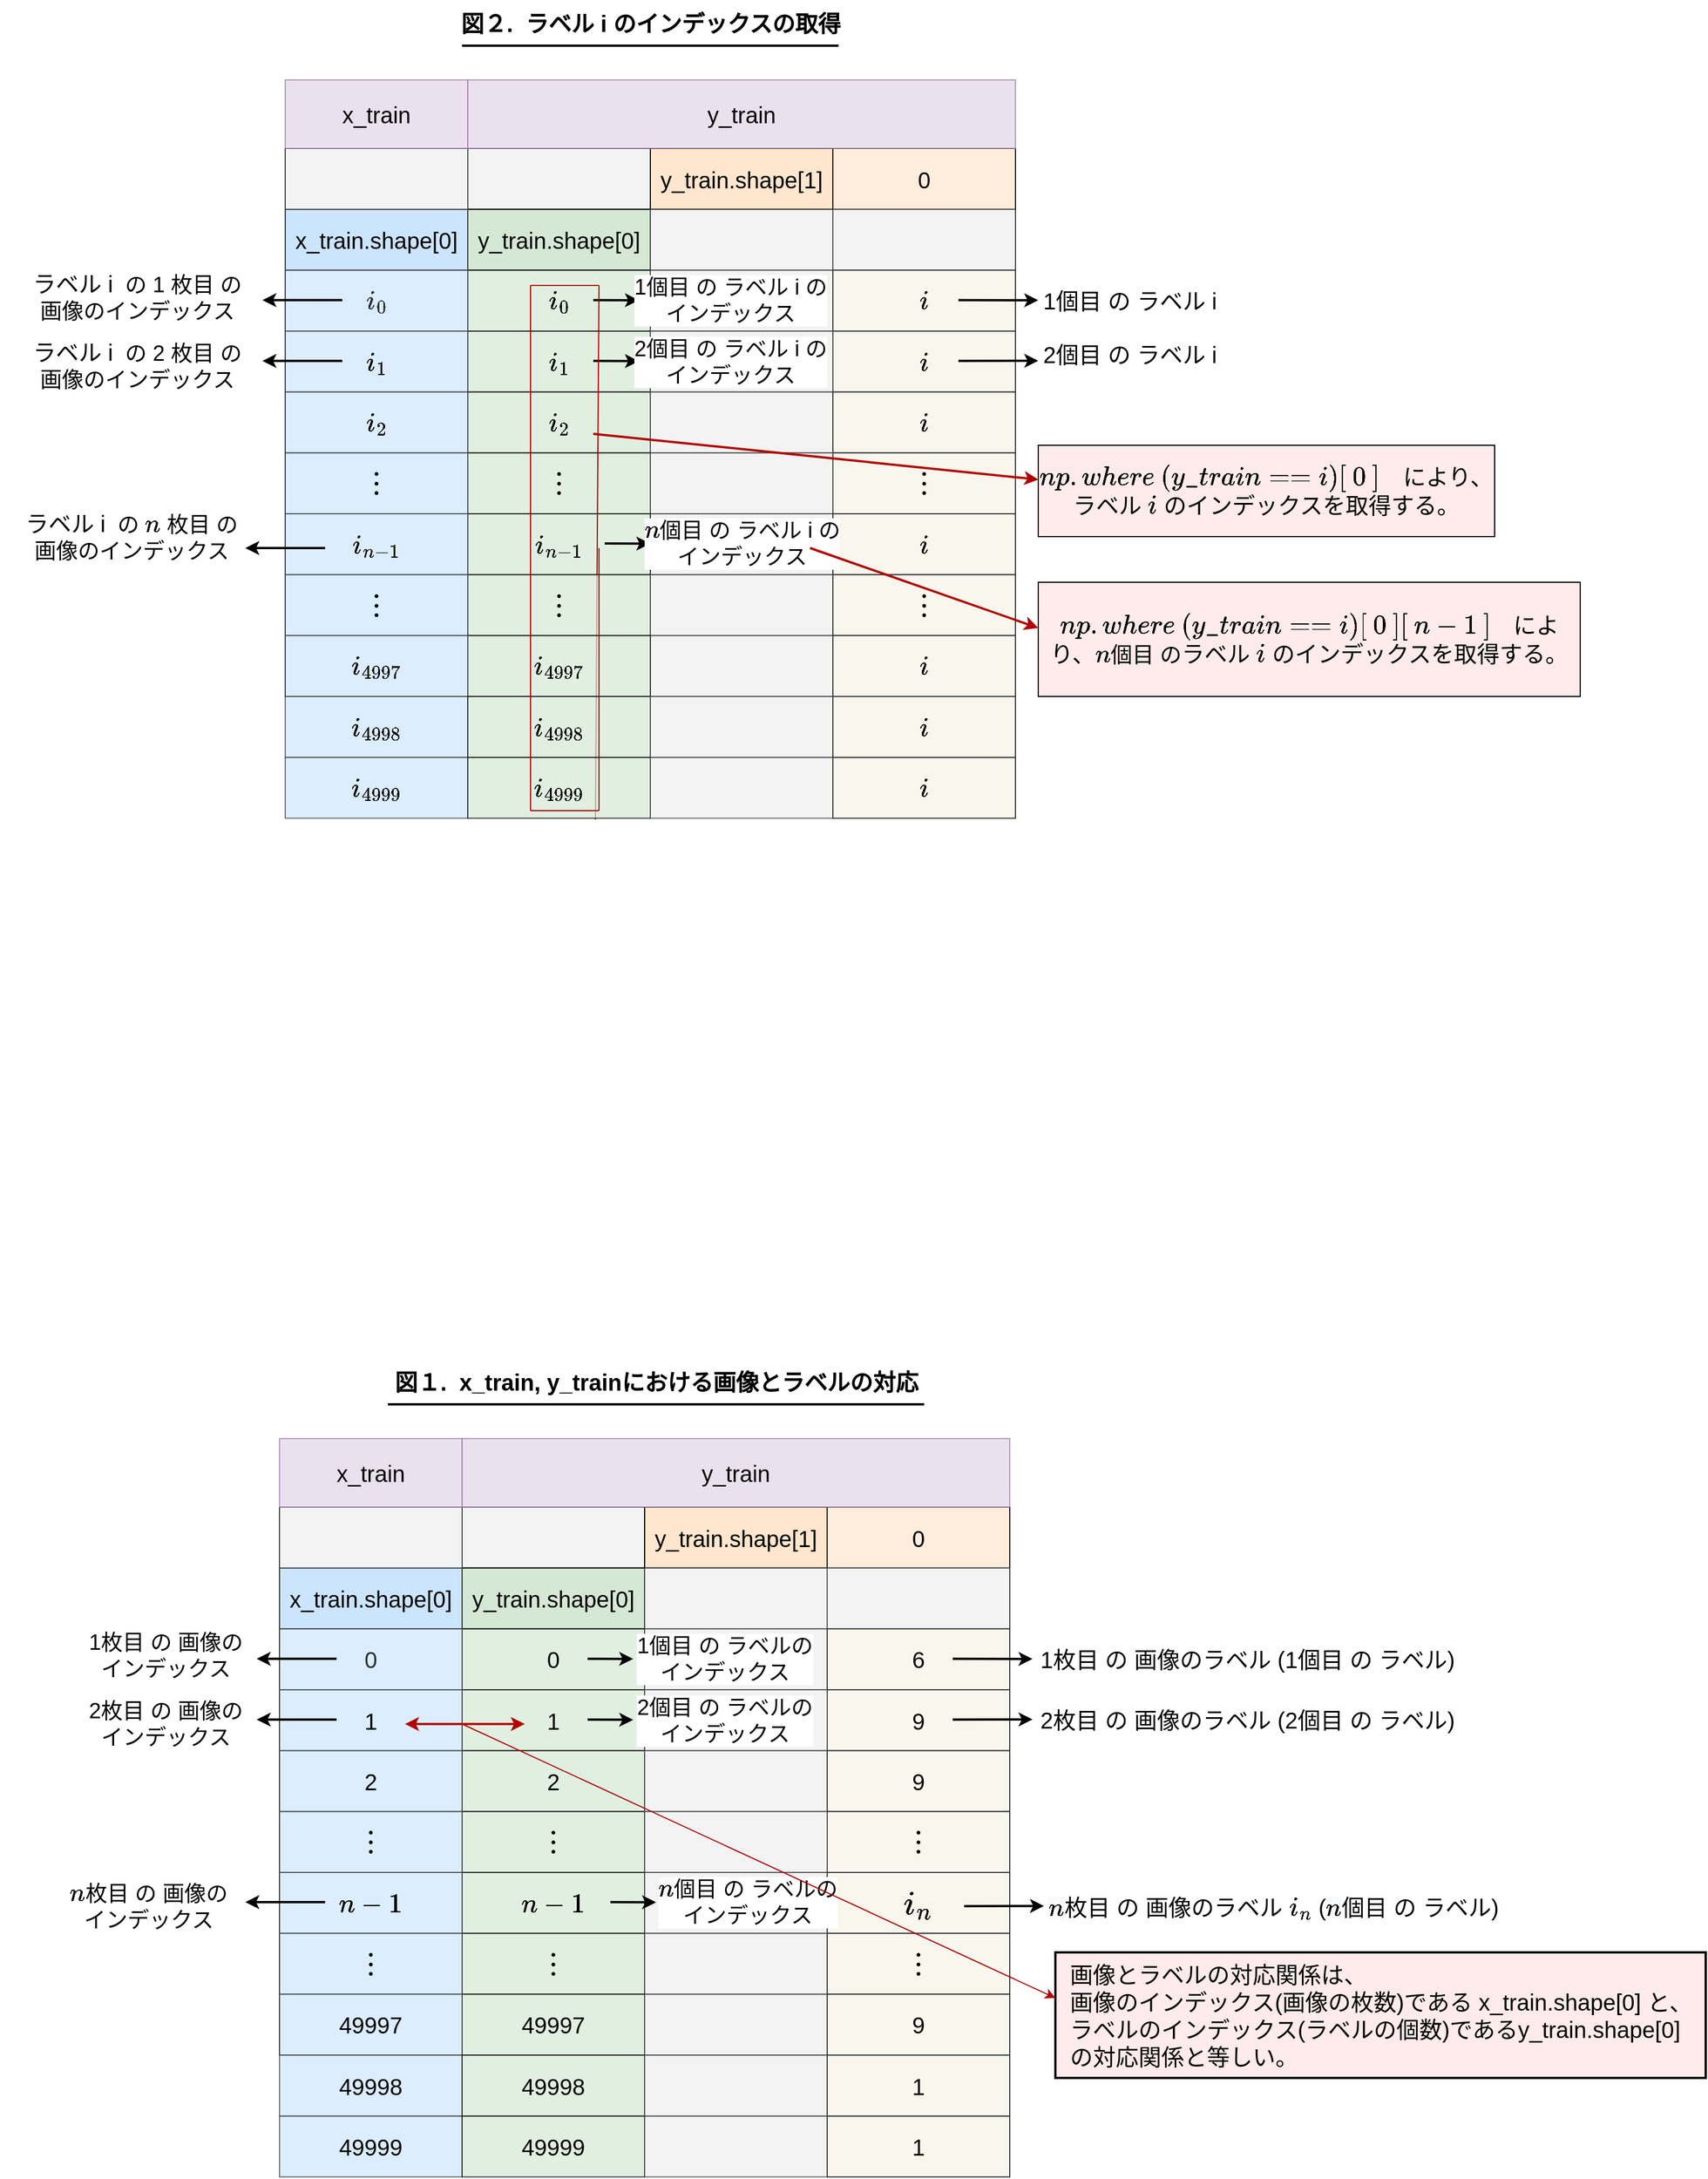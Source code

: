 <mxfile version="20.0.3" type="github"><diagram name="Page-1" id="bd83a815-5ea8-2e97-e5ec-87c9f400f2fa"><mxGraphModel dx="1542" dy="2333" grid="1" gridSize="10" guides="1" tooltips="1" connect="1" arrows="1" fold="1" page="1" pageScale="1.5" pageWidth="1169" pageHeight="826" background="none" math="1" shadow="0"><root><mxCell id="0" style=";html=1;"/><mxCell id="1" style=";html=1;" parent="0"/><mxCell id="XYoNjX9OEOWnyoXx2pJF-75" value="" style="group;labelBackgroundColor=none;labelBorderColor=none;strokeColor=#000000;" parent="1" connectable="0" vertex="1"><mxGeometry x="360" y="210" width="640.0" height="480.02" as="geometry"/></mxCell><mxCell id="XYoNjX9OEOWnyoXx2pJF-54" value="" style="group;opacity=70;labelBackgroundColor=none;labelBorderColor=default;" parent="XYoNjX9OEOWnyoXx2pJF-75" connectable="0" vertex="1"><mxGeometry x="160" width="480.0" height="480.02" as="geometry"/></mxCell><mxCell id="XYoNjX9OEOWnyoXx2pJF-47" value="" style="group;fontSize=20;" parent="XYoNjX9OEOWnyoXx2pJF-54" connectable="0" vertex="1"><mxGeometry width="480.0" height="373.35" as="geometry"/></mxCell><mxCell id="XYoNjX9OEOWnyoXx2pJF-35" value="" style="group;fontSize=20;" parent="XYoNjX9OEOWnyoXx2pJF-47" connectable="0" vertex="1"><mxGeometry width="480" height="213.337" as="geometry"/></mxCell><mxCell id="XYoNjX9OEOWnyoXx2pJF-12" value="1" style="rounded=0;whiteSpace=wrap;html=1;fillColor=#d5e8d4;fontSize=20;strokeColor=#000000;opacity=70;" parent="XYoNjX9OEOWnyoXx2pJF-35" vertex="1"><mxGeometry y="160.003" width="160.0" height="53.334" as="geometry"/></mxCell><mxCell id="XYoNjX9OEOWnyoXx2pJF-14" value="9" style="rounded=0;whiteSpace=wrap;html=1;fontSize=20;fillColor=#f9f7ed;strokeColor=#36393d;" parent="XYoNjX9OEOWnyoXx2pJF-35" vertex="1"><mxGeometry x="320.0" y="160.003" width="160.0" height="53.334" as="geometry"/></mxCell><mxCell id="XYoNjX9OEOWnyoXx2pJF-25" value="" style="rounded=0;whiteSpace=wrap;html=1;fillColor=#eeeeee;fontSize=20;strokeColor=#000000;opacity=70;" parent="XYoNjX9OEOWnyoXx2pJF-35" vertex="1"><mxGeometry width="160.0" height="53.334" as="geometry"/></mxCell><mxCell id="XYoNjX9OEOWnyoXx2pJF-26" value="y_train.shape[1]" style="rounded=0;whiteSpace=wrap;html=1;fillColor=#ffe6cc;fontSize=20;strokeColor=#000000;" parent="XYoNjX9OEOWnyoXx2pJF-35" vertex="1"><mxGeometry x="160.0" width="160.0" height="53.334" as="geometry"/></mxCell><mxCell id="XYoNjX9OEOWnyoXx2pJF-27" value="0" style="rounded=0;whiteSpace=wrap;html=1;fillColor=#ffe6cc;fontSize=20;strokeColor=#000000;opacity=70;" parent="XYoNjX9OEOWnyoXx2pJF-35" vertex="1"><mxGeometry x="320.0" width="160.0" height="53.334" as="geometry"/></mxCell><mxCell id="XYoNjX9OEOWnyoXx2pJF-28" value="y_train.shape[0]" style="rounded=0;whiteSpace=wrap;html=1;fillColor=#d5e8d4;fontSize=20;strokeColor=#000000;" parent="XYoNjX9OEOWnyoXx2pJF-35" vertex="1"><mxGeometry y="53.334" width="160.0" height="53.334" as="geometry"/></mxCell><mxCell id="XYoNjX9OEOWnyoXx2pJF-29" value="" style="rounded=0;whiteSpace=wrap;html=1;fillColor=#eeeeee;fontSize=20;strokeColor=#36393d;opacity=70;" parent="XYoNjX9OEOWnyoXx2pJF-35" vertex="1"><mxGeometry x="160.0" y="53.334" width="160.0" height="53.334" as="geometry"/></mxCell><mxCell id="XYoNjX9OEOWnyoXx2pJF-30" value="" style="rounded=0;whiteSpace=wrap;html=1;fillColor=#eeeeee;fontSize=20;strokeColor=#36393d;opacity=70;" parent="XYoNjX9OEOWnyoXx2pJF-35" vertex="1"><mxGeometry x="320.0" y="53.334" width="160.0" height="53.334" as="geometry"/></mxCell><mxCell id="XYoNjX9OEOWnyoXx2pJF-31" value="0" style="rounded=0;whiteSpace=wrap;html=1;fillColor=#d5e8d4;fontSize=20;strokeColor=#000000;opacity=70;" parent="XYoNjX9OEOWnyoXx2pJF-35" vertex="1"><mxGeometry y="106.668" width="160.0" height="53.334" as="geometry"/></mxCell><mxCell id="XYoNjX9OEOWnyoXx2pJF-32" value="" style="rounded=0;whiteSpace=wrap;html=1;fillColor=#eeeeee;fontSize=20;strokeColor=#36393d;opacity=70;" parent="XYoNjX9OEOWnyoXx2pJF-35" vertex="1"><mxGeometry x="160.0" y="106.668" width="160.0" height="53.334" as="geometry"/></mxCell><mxCell id="XYoNjX9OEOWnyoXx2pJF-33" value="6" style="rounded=0;whiteSpace=wrap;html=1;fontSize=20;fillColor=#f9f7ed;strokeColor=#36393d;" parent="XYoNjX9OEOWnyoXx2pJF-35" vertex="1"><mxGeometry x="320.0" y="106.668" width="160.0" height="53.334" as="geometry"/></mxCell><mxCell id="XYoNjX9OEOWnyoXx2pJF-34" value="" style="rounded=0;whiteSpace=wrap;html=1;fillColor=#eeeeee;fontSize=20;strokeColor=#36393d;opacity=70;" parent="XYoNjX9OEOWnyoXx2pJF-35" vertex="1"><mxGeometry x="160.0" y="160.003" width="160.0" height="53.334" as="geometry"/></mxCell><mxCell id="XYoNjX9OEOWnyoXx2pJF-79" value="" style="endArrow=classic;html=1;rounded=0;fontSize=25;strokeWidth=2;" parent="XYoNjX9OEOWnyoXx2pJF-35" edge="1"><mxGeometry width="50" height="50" relative="1" as="geometry"><mxPoint x="430" y="132.84" as="sourcePoint"/><mxPoint x="500" y="133" as="targetPoint"/></mxGeometry></mxCell><mxCell id="XYoNjX9OEOWnyoXx2pJF-80" value="1枚目 の 画像のラベル (1個目 の ラベル)" style="edgeLabel;html=1;align=center;verticalAlign=middle;resizable=0;points=[];fontSize=20;" parent="XYoNjX9OEOWnyoXx2pJF-79" connectable="0" vertex="1"><mxGeometry x="0.533" y="-1" relative="1" as="geometry"><mxPoint x="204" y="-1" as="offset"/></mxGeometry></mxCell><mxCell id="XYoNjX9OEOWnyoXx2pJF-109" value="" style="endArrow=classic;html=1;rounded=0;fontSize=25;strokeWidth=2;" parent="XYoNjX9OEOWnyoXx2pJF-35" edge="1"><mxGeometry width="50" height="50" relative="1" as="geometry"><mxPoint x="110" y="132.84" as="sourcePoint"/><mxPoint x="150" y="133.0" as="targetPoint"/></mxGeometry></mxCell><mxCell id="XYoNjX9OEOWnyoXx2pJF-110" value="1個目 の ラベルの&lt;br style=&quot;font-size: 19px;&quot;&gt;インデックス" style="edgeLabel;html=1;align=center;verticalAlign=middle;resizable=0;points=[];fontSize=19;" parent="XYoNjX9OEOWnyoXx2pJF-109" connectable="0" vertex="1"><mxGeometry x="0.533" y="-1" relative="1" as="geometry"><mxPoint x="89" y="-1" as="offset"/></mxGeometry></mxCell><mxCell id="XYoNjX9OEOWnyoXx2pJF-106" value="" style="endArrow=classic;html=1;rounded=0;fontSize=25;strokeWidth=2;" parent="XYoNjX9OEOWnyoXx2pJF-35" edge="1"><mxGeometry width="50" height="50" relative="1" as="geometry"><mxPoint x="110" y="186.17" as="sourcePoint"/><mxPoint x="150" y="186.33" as="targetPoint"/></mxGeometry></mxCell><mxCell id="XYoNjX9OEOWnyoXx2pJF-107" value="2個目 の ラベルの&lt;br&gt;インデックス" style="edgeLabel;html=1;align=center;verticalAlign=middle;resizable=0;points=[];fontSize=19;" parent="XYoNjX9OEOWnyoXx2pJF-106" connectable="0" vertex="1"><mxGeometry x="0.533" y="-1" relative="1" as="geometry"><mxPoint x="89" y="-1" as="offset"/></mxGeometry></mxCell><mxCell id="XYoNjX9OEOWnyoXx2pJF-38" value="2" style="rounded=0;whiteSpace=wrap;html=1;fillColor=#d5e8d4;fontSize=20;strokeColor=#000000;opacity=70;" parent="XYoNjX9OEOWnyoXx2pJF-47" vertex="1"><mxGeometry y="213.337" width="160.0" height="53.334" as="geometry"/></mxCell><mxCell id="XYoNjX9OEOWnyoXx2pJF-39" value="" style="rounded=0;whiteSpace=wrap;html=1;fillColor=#eeeeee;fontSize=20;strokeColor=#36393d;opacity=70;" parent="XYoNjX9OEOWnyoXx2pJF-47" vertex="1"><mxGeometry x="160.0" y="213.337" width="160.0" height="53.334" as="geometry"/></mxCell><mxCell id="XYoNjX9OEOWnyoXx2pJF-40" value="9" style="rounded=0;whiteSpace=wrap;html=1;fontSize=20;fillColor=#f9f7ed;strokeColor=#36393d;" parent="XYoNjX9OEOWnyoXx2pJF-47" vertex="1"><mxGeometry x="320.0" y="213.337" width="160.0" height="53.334" as="geometry"/></mxCell><mxCell id="XYoNjX9OEOWnyoXx2pJF-41" value="&lt;font style=&quot;font-size: 25px;&quot;&gt;︙&lt;/font&gt;" style="rounded=0;whiteSpace=wrap;html=1;fillColor=#d5e8d4;fontSize=20;strokeColor=#000000;opacity=70;" parent="XYoNjX9OEOWnyoXx2pJF-47" vertex="1"><mxGeometry y="266.671" width="160.0" height="53.334" as="geometry"/></mxCell><mxCell id="XYoNjX9OEOWnyoXx2pJF-43" value="&lt;font style=&quot;font-size: 25px;&quot;&gt;︙&lt;/font&gt;" style="rounded=0;whiteSpace=wrap;html=1;fontSize=20;fillColor=#f9f7ed;strokeColor=#36393d;" parent="XYoNjX9OEOWnyoXx2pJF-47" vertex="1"><mxGeometry x="320.0" y="266.671" width="160.0" height="53.334" as="geometry"/></mxCell><mxCell id="XYoNjX9OEOWnyoXx2pJF-73" value="&lt;span style=&quot;color: rgba(0, 0, 0, 0); font-family: monospace; font-size: 0px; text-align: start;&quot;&gt;%3CmxGraphModel%3E%3Croot%3E%3CmxCell%20id%3D%220%22%2F%3E%3CmxCell%20id%3D%221%22%20parent%3D%220%22%2F%3E%3CmxCell%20id%3D%222%22%20value%3D%22%22%20style%3D%22rounded%3D0%3BwhiteSpace%3Dwrap%3Bhtml%3D1%3BfillColor%3D%23eeeeee%3BfontSize%3D20%3BstrokeColor%3D%2336393d%3B%22%20vertex%3D%221%22%20parent%3D%221%22%3E%3CmxGeometry%20x%3D%22840%22%20y%3D%22520.005%22%20width%3D%22160.0%22%20height%3D%2253.334%22%20as%3D%22geometry%22%2F%3E%3C%2FmxCell%3E%3C%2Froot%3E%3C%2FmxGraphModel%3E&lt;/span&gt;&lt;span style=&quot;color: rgba(0, 0, 0, 0); font-family: monospace; font-size: 0px; text-align: start;&quot;&gt;%3CmxGraphModel%3E%3Croot%3E%3CmxCell%20id%3D%220%22%2F%3E%3CmxCell%20id%3D%221%22%20parent%3D%220%22%2F%3E%3CmxCell%20id%3D%222%22%20value%3D%22%22%20style%3D%22rounded%3D0%3BwhiteSpace%3Dwrap%3Bhtml%3D1%3BfillColor%3D%23eeeeee%3BfontSize%3D20%3BstrokeColor%3D%2336393d%3B%22%20vertex%3D%221%22%20parent%3D%221%22%3E%3CmxGeometry%20x%3D%22840%22%20y%3D%22520.005%22%20width%3D%22160.0%22%20height%3D%2253.334%22%20as%3D%22geometry%22%2F%3E%3C%2FmxCell%3E%3C%2Froot%3E%3C%2FmxGraphModel%3E&lt;/span&gt;" style="rounded=0;whiteSpace=wrap;html=1;fillColor=#eeeeee;fontSize=20;strokeColor=#36393d;opacity=70;" parent="XYoNjX9OEOWnyoXx2pJF-47" vertex="1"><mxGeometry x="160" y="266.675" width="160.0" height="53.334" as="geometry"/></mxCell><mxCell id="HfZlmcxrWa4lViPdfkDg-113" value="\(n - 1\)" style="rounded=0;whiteSpace=wrap;html=1;fillColor=#d5e8d4;fontSize=20;strokeColor=#000000;opacity=70;" parent="XYoNjX9OEOWnyoXx2pJF-47" vertex="1"><mxGeometry y="320.011" width="160.0" height="53.334" as="geometry"/></mxCell><mxCell id="HfZlmcxrWa4lViPdfkDg-114" value="&lt;span style=&quot;color: rgba(0, 0, 0, 0); font-family: monospace; font-size: 0px; text-align: start;&quot;&gt;%3CmxGraphModel%3E%3Croot%3E%3CmxCell%20id%3D%220%22%2F%3E%3CmxCell%20id%3D%221%22%20parent%3D%220%22%2F%3E%3CmxCell%20id%3D%222%22%20value%3D%22%22%20style%3D%22rounded%3D0%3BwhiteSpace%3Dwrap%3Bhtml%3D1%3BfillColor%3D%23eeeeee%3BfontSize%3D20%3BstrokeColor%3D%2336393d%3B%22%20vertex%3D%221%22%20parent%3D%221%22%3E%3CmxGeometry%20x%3D%22840%22%20y%3D%22520.005%22%20width%3D%22160.0%22%20height%3D%2253.334%22%20as%3D%22geometry%22%2F%3E%3C%2FmxCell%3E%3C%2Froot%3E%3C%2FmxGraphModel%3E&lt;/span&gt;&lt;span style=&quot;color: rgba(0, 0, 0, 0); font-family: monospace; font-size: 0px; text-align: start;&quot;&gt;%3CmxGraphModel%3E%3Croot%3E%3CmxCell%20id%3D%220%22%2F%3E%3CmxCell%20id%3D%221%22%20parent%3D%220%22%2F%3E%3CmxCell%20id%3D%222%22%20value%3D%22%22%20style%3D%22rounded%3D0%3BwhiteSpace%3Dwrap%3Bhtml%3D1%3BfillColor%3D%23eeeeee%3BfontSize%3D20%3BstrokeColor%3D%2336393d%3B%22%20vertex%3D%221%22%20parent%3D%221%22%3E%3CmxGeometry%20x%3D%22840%22%20y%3D%22520.005%22%20width%3D%22160.0%22%20height%3D%2253.334%22%20as%3D%22geometry%22%2F%3E%3C%2FmxCell%3E%3C%2Froot%3E%3C%2FmxGraphModel%3E&lt;/span&gt;" style="rounded=0;whiteSpace=wrap;html=1;fillColor=#eeeeee;fontSize=20;strokeColor=#36393d;opacity=70;" parent="XYoNjX9OEOWnyoXx2pJF-47" vertex="1"><mxGeometry x="160" y="320.015" width="160.0" height="53.334" as="geometry"/></mxCell><mxCell id="HfZlmcxrWa4lViPdfkDg-115" value="&lt;font style=&quot;font-size: 25px;&quot;&gt;\(i_n\)&lt;/font&gt;" style="rounded=0;whiteSpace=wrap;html=1;fontSize=20;fillColor=#f9f7ed;strokeColor=#36393d;" parent="XYoNjX9OEOWnyoXx2pJF-47" vertex="1"><mxGeometry x="320" y="320.001" width="160.0" height="53.334" as="geometry"/></mxCell><mxCell id="HfZlmcxrWa4lViPdfkDg-124" value="" style="endArrow=classic;html=1;rounded=0;fontSize=25;strokeWidth=2;" parent="XYoNjX9OEOWnyoXx2pJF-47" edge="1"><mxGeometry width="50" height="50" relative="1" as="geometry"><mxPoint x="130" y="346.02" as="sourcePoint"/><mxPoint x="170" y="346.18" as="targetPoint"/></mxGeometry></mxCell><mxCell id="HfZlmcxrWa4lViPdfkDg-125" value="&lt;span style=&quot;background-color: rgb(248, 249, 250);&quot;&gt;\(n\)&lt;/span&gt;個目 の ラベルの&lt;br&gt;インデックス" style="edgeLabel;html=1;align=center;verticalAlign=middle;resizable=0;points=[];fontSize=19;" parent="HfZlmcxrWa4lViPdfkDg-124" connectable="0" vertex="1"><mxGeometry x="0.533" y="-1" relative="1" as="geometry"><mxPoint x="89" y="-1" as="offset"/></mxGeometry></mxCell><mxCell id="HfZlmcxrWa4lViPdfkDg-117" value="&lt;span style=&quot;font-size: 25px;&quot;&gt;︙&lt;/span&gt;" style="rounded=0;whiteSpace=wrap;html=1;fillColor=#d5e8d4;fontSize=20;strokeColor=#000000;opacity=70;" parent="XYoNjX9OEOWnyoXx2pJF-54" vertex="1"><mxGeometry y="373.351" width="160.0" height="53.334" as="geometry"/></mxCell><mxCell id="HfZlmcxrWa4lViPdfkDg-118" value="&lt;span style=&quot;color: rgba(0, 0, 0, 0); font-family: monospace; font-size: 0px; text-align: start;&quot;&gt;%3CmxGraphModel%3E%3Croot%3E%3CmxCell%20id%3D%220%22%2F%3E%3CmxCell%20id%3D%221%22%20parent%3D%220%22%2F%3E%3CmxCell%20id%3D%222%22%20value%3D%22%22%20style%3D%22rounded%3D0%3BwhiteSpace%3Dwrap%3Bhtml%3D1%3BfillColor%3D%23eeeeee%3BfontSize%3D20%3BstrokeColor%3D%2336393d%3B%22%20vertex%3D%221%22%20parent%3D%221%22%3E%3CmxGeometry%20x%3D%22840%22%20y%3D%22520.005%22%20width%3D%22160.0%22%20height%3D%2253.334%22%20as%3D%22geometry%22%2F%3E%3C%2FmxCell%3E%3C%2Froot%3E%3C%2FmxGraphModel%3E&lt;/span&gt;&lt;span style=&quot;color: rgba(0, 0, 0, 0); font-family: monospace; font-size: 0px; text-align: start;&quot;&gt;%3CmxGraphModel%3E%3Croot%3E%3CmxCell%20id%3D%220%22%2F%3E%3CmxCell%20id%3D%221%22%20parent%3D%220%22%2F%3E%3CmxCell%20id%3D%222%22%20value%3D%22%22%20style%3D%22rounded%3D0%3BwhiteSpace%3Dwrap%3Bhtml%3D1%3BfillColor%3D%23eeeeee%3BfontSize%3D20%3BstrokeColor%3D%2336393d%3B%22%20vertex%3D%221%22%20parent%3D%221%22%3E%3CmxGeometry%20x%3D%22840%22%20y%3D%22520.005%22%20width%3D%22160.0%22%20height%3D%2253.334%22%20as%3D%22geometry%22%2F%3E%3C%2FmxCell%3E%3C%2Froot%3E%3C%2FmxGraphModel%3E&lt;/span&gt;" style="rounded=0;whiteSpace=wrap;html=1;fillColor=#eeeeee;fontSize=20;strokeColor=#36393d;opacity=70;" parent="XYoNjX9OEOWnyoXx2pJF-54" vertex="1"><mxGeometry x="160" y="373.355" width="160.0" height="53.334" as="geometry"/></mxCell><mxCell id="HfZlmcxrWa4lViPdfkDg-119" value="&lt;font style=&quot;font-size: 25px;&quot;&gt;︙&lt;/font&gt;" style="rounded=0;whiteSpace=wrap;html=1;fontSize=20;fillColor=#f9f7ed;strokeColor=#36393d;" parent="XYoNjX9OEOWnyoXx2pJF-54" vertex="1"><mxGeometry x="320" y="373.351" width="160.0" height="53.334" as="geometry"/></mxCell><mxCell id="XYoNjX9OEOWnyoXx2pJF-44" value="49997" style="rounded=0;whiteSpace=wrap;html=1;fillColor=#d5e8d4;fontSize=20;strokeColor=#000000;opacity=70;" parent="XYoNjX9OEOWnyoXx2pJF-54" vertex="1"><mxGeometry y="426.685" width="160.0" height="53.334" as="geometry"/></mxCell><mxCell id="XYoNjX9OEOWnyoXx2pJF-45" value="&lt;span style=&quot;color: rgba(0, 0, 0, 0); font-family: monospace; font-size: 0px; text-align: start;&quot;&gt;%3CmxGraphModel%3E%3Croot%3E%3CmxCell%20id%3D%220%22%2F%3E%3CmxCell%20id%3D%221%22%20parent%3D%220%22%2F%3E%3CmxCell%20id%3D%222%22%20value%3D%22%22%20style%3D%22rounded%3D0%3BwhiteSpace%3Dwrap%3Bhtml%3D1%3BfillColor%3D%23eeeeee%3BfontSize%3D20%3BstrokeColor%3D%2336393d%3B%22%20vertex%3D%221%22%20parent%3D%221%22%3E%3CmxGeometry%20x%3D%22840%22%20y%3D%22520.005%22%20width%3D%22160.0%22%20height%3D%2253.334%22%20as%3D%22geometry%22%2F%3E%3C%2FmxCell%3E%3C%2Froot%3E%3C%2FmxGraphModel%3E&lt;/span&gt;&lt;span style=&quot;color: rgba(0, 0, 0, 0); font-family: monospace; font-size: 0px; text-align: start;&quot;&gt;%3CmxGraphModel%3E%3Croot%3E%3CmxCell%20id%3D%220%22%2F%3E%3CmxCell%20id%3D%221%22%20parent%3D%220%22%2F%3E%3CmxCell%20id%3D%222%22%20value%3D%22%22%20style%3D%22rounded%3D0%3BwhiteSpace%3Dwrap%3Bhtml%3D1%3BfillColor%3D%23eeeeee%3BfontSize%3D20%3BstrokeColor%3D%2336393d%3B%22%20vertex%3D%221%22%20parent%3D%221%22%3E%3CmxGeometry%20x%3D%22840%22%20y%3D%22520.005%22%20width%3D%22160.0%22%20height%3D%2253.334%22%20as%3D%22geometry%22%2F%3E%3C%2FmxCell%3E%3C%2Froot%3E%3C%2FmxGraphModel%3E&lt;/span&gt;" style="rounded=0;whiteSpace=wrap;html=1;fillColor=#eeeeee;fontSize=20;strokeColor=#36393d;opacity=70;" parent="XYoNjX9OEOWnyoXx2pJF-54" vertex="1"><mxGeometry x="160" y="426.685" width="160.0" height="53.334" as="geometry"/></mxCell><mxCell id="XYoNjX9OEOWnyoXx2pJF-46" value="9" style="rounded=0;whiteSpace=wrap;html=1;fontSize=20;fillColor=#f9f7ed;strokeColor=#36393d;" parent="XYoNjX9OEOWnyoXx2pJF-54" vertex="1"><mxGeometry x="320" y="426.685" width="160.0" height="53.334" as="geometry"/></mxCell><mxCell id="XYoNjX9OEOWnyoXx2pJF-61" value="1" style="rounded=0;whiteSpace=wrap;html=1;fontSize=20;fillColor=#cce5ff;strokeColor=#36393d;opacity=70;" parent="XYoNjX9OEOWnyoXx2pJF-75" vertex="1"><mxGeometry y="160.003" width="160.0" height="53.334" as="geometry"/></mxCell><mxCell id="XYoNjX9OEOWnyoXx2pJF-62" value="x_train.shape[0]" style="rounded=0;whiteSpace=wrap;html=1;fontSize=20;fillColor=#cce5ff;strokeColor=#36393d;" parent="XYoNjX9OEOWnyoXx2pJF-75" vertex="1"><mxGeometry y="53.334" width="160.0" height="53.334" as="geometry"/></mxCell><mxCell id="XYoNjX9OEOWnyoXx2pJF-63" value="0" style="rounded=0;whiteSpace=wrap;html=1;fontSize=20;fillColor=#cce5ff;strokeColor=#36393d;textOpacity=80;opacity=70;" parent="XYoNjX9OEOWnyoXx2pJF-75" vertex="1"><mxGeometry y="106.668" width="160.0" height="53.334" as="geometry"/></mxCell><mxCell id="XYoNjX9OEOWnyoXx2pJF-64" value="2" style="rounded=0;whiteSpace=wrap;html=1;fontSize=20;fillColor=#cce5ff;strokeColor=#36393d;opacity=70;" parent="XYoNjX9OEOWnyoXx2pJF-75" vertex="1"><mxGeometry y="213.337" width="160.0" height="53.334" as="geometry"/></mxCell><mxCell id="XYoNjX9OEOWnyoXx2pJF-65" value="&lt;font style=&quot;font-size: 25px;&quot;&gt;︙&lt;/font&gt;" style="rounded=0;whiteSpace=wrap;html=1;fontSize=20;fillColor=#cce5ff;strokeColor=#36393d;opacity=70;" parent="XYoNjX9OEOWnyoXx2pJF-75" vertex="1"><mxGeometry y="266.671" width="160.0" height="53.334" as="geometry"/></mxCell><mxCell id="XYoNjX9OEOWnyoXx2pJF-70" value="" style="rounded=0;whiteSpace=wrap;html=1;fontSize=20;fillColor=#eeeeee;strokeColor=#36393d;opacity=70;perimeterSpacing=0;" parent="XYoNjX9OEOWnyoXx2pJF-75" vertex="1"><mxGeometry width="160.0" height="53.334" as="geometry"/></mxCell><mxCell id="XYoNjX9OEOWnyoXx2pJF-114" value="" style="endArrow=classic;html=1;rounded=0;fontSize=25;strokeWidth=2;" parent="XYoNjX9OEOWnyoXx2pJF-75" edge="1"><mxGeometry width="50" height="50" relative="1" as="geometry"><mxPoint x="50" y="132.85" as="sourcePoint"/><mxPoint x="-20" y="132.84" as="targetPoint"/></mxGeometry></mxCell><mxCell id="XYoNjX9OEOWnyoXx2pJF-119" value="" style="endArrow=classic;html=1;rounded=0;fontSize=25;strokeWidth=2;" parent="XYoNjX9OEOWnyoXx2pJF-75" edge="1"><mxGeometry width="50" height="50" relative="1" as="geometry"><mxPoint x="50" y="186.18" as="sourcePoint"/><mxPoint x="-20" y="186.17" as="targetPoint"/></mxGeometry></mxCell><mxCell id="EoJLvYaRhtpT6FdKaMJ5-59" value="" style="endArrow=classic;startArrow=classic;html=1;rounded=0;fontSize=20;strokeWidth=2;fontColor=#EA6B66;fillColor=#e51400;strokeColor=#B20000;" parent="XYoNjX9OEOWnyoXx2pJF-75" edge="1"><mxGeometry width="50" height="50" relative="1" as="geometry"><mxPoint x="110" y="190" as="sourcePoint"/><mxPoint x="215" y="190" as="targetPoint"/></mxGeometry></mxCell><mxCell id="HfZlmcxrWa4lViPdfkDg-112" value="&lt;font style=&quot;font-size: 20px;&quot;&gt;\(n - 1\)&lt;/font&gt;" style="rounded=0;whiteSpace=wrap;html=1;fontSize=20;fillColor=#cce5ff;strokeColor=#36393d;opacity=70;" parent="XYoNjX9OEOWnyoXx2pJF-75" vertex="1"><mxGeometry y="320.001" width="160.0" height="53.334" as="geometry"/></mxCell><mxCell id="HfZlmcxrWa4lViPdfkDg-116" value="&lt;font style=&quot;font-size: 25px;&quot;&gt;︙&lt;/font&gt;" style="rounded=0;whiteSpace=wrap;html=1;fontSize=20;fillColor=#cce5ff;strokeColor=#36393d;opacity=70;" parent="XYoNjX9OEOWnyoXx2pJF-75" vertex="1"><mxGeometry y="373.331" width="160.0" height="53.334" as="geometry"/></mxCell><mxCell id="XYoNjX9OEOWnyoXx2pJF-66" value="49997" style="rounded=0;whiteSpace=wrap;html=1;fontSize=20;fillColor=#cce5ff;strokeColor=#36393d;opacity=70;" parent="XYoNjX9OEOWnyoXx2pJF-75" vertex="1"><mxGeometry y="426.665" width="160.0" height="53.334" as="geometry"/></mxCell><mxCell id="HfZlmcxrWa4lViPdfkDg-120" value="" style="endArrow=classic;html=1;rounded=0;fontSize=25;strokeWidth=2;" parent="XYoNjX9OEOWnyoXx2pJF-75" edge="1"><mxGeometry width="50" height="50" relative="1" as="geometry"><mxPoint x="40" y="346.01" as="sourcePoint"/><mxPoint x="-30" y="346.0" as="targetPoint"/></mxGeometry></mxCell><mxCell id="XYoNjX9OEOWnyoXx2pJF-93" value="" style="endArrow=classic;html=1;rounded=0;fontSize=25;strokeWidth=2;" parent="1" edge="1"><mxGeometry width="50" height="50" relative="1" as="geometry"><mxPoint x="950" y="396.17" as="sourcePoint"/><mxPoint x="1020" y="396" as="targetPoint"/></mxGeometry></mxCell><mxCell id="XYoNjX9OEOWnyoXx2pJF-94" value="2枚目 の 画像のラベル (2個目 の ラベル)" style="edgeLabel;html=1;align=center;verticalAlign=middle;resizable=0;points=[];fontSize=20;" parent="XYoNjX9OEOWnyoXx2pJF-93" connectable="0" vertex="1"><mxGeometry x="0.533" y="-1" relative="1" as="geometry"><mxPoint x="204" y="-1" as="offset"/></mxGeometry></mxCell><mxCell id="XYoNjX9OEOWnyoXx2pJF-95" value="図１.&amp;nbsp; x_train, y_trainにおける画像とラベルの対応" style="text;html=1;align=center;verticalAlign=middle;resizable=0;points=[];autosize=1;strokeColor=none;fillColor=none;fontSize=20;fontColor=#000000;strokeWidth=1;fontStyle=1" parent="1" vertex="1"><mxGeometry x="450" y="80" width="480" height="40" as="geometry"/></mxCell><mxCell id="XYoNjX9OEOWnyoXx2pJF-117" value="1枚目 の 画像の&lt;br style=&quot;font-size: 19px;&quot;&gt;インデックス" style="text;html=1;align=center;verticalAlign=middle;resizable=0;points=[];autosize=1;strokeColor=none;fillColor=none;fontSize=19;fontColor=#000000;" parent="1" vertex="1"><mxGeometry x="180" y="310" width="160" height="60" as="geometry"/></mxCell><mxCell id="XYoNjX9OEOWnyoXx2pJF-118" value="2枚目 の 画像の&lt;br style=&quot;font-size: 19px;&quot;&gt;インデックス" style="text;html=1;align=center;verticalAlign=middle;resizable=0;points=[];autosize=1;strokeColor=none;fillColor=none;fontSize=19;fontColor=#000000;" parent="1" vertex="1"><mxGeometry x="180" y="370" width="160" height="60" as="geometry"/></mxCell><mxCell id="XYoNjX9OEOWnyoXx2pJF-121" value="" style="endArrow=none;html=1;rounded=0;fontSize=15;fontColor=#000000;strokeWidth=2;" parent="1" edge="1"><mxGeometry width="50" height="50" relative="1" as="geometry"><mxPoint x="455" y="120" as="sourcePoint"/><mxPoint x="925" y="120" as="targetPoint"/></mxGeometry></mxCell><mxCell id="EoJLvYaRhtpT6FdKaMJ5-3" value="&lt;font style=&quot;font-size: 20px;&quot;&gt;x_train&lt;/font&gt;" style="rounded=0;whiteSpace=wrap;html=1;fillColor=#e1d5e7;strokeColor=#9673a6;opacity=70;" parent="1" vertex="1"><mxGeometry x="360" y="150" width="160" height="60" as="geometry"/></mxCell><mxCell id="EoJLvYaRhtpT6FdKaMJ5-4" value="&lt;span style=&quot;font-size: 20px;&quot;&gt;y_train&lt;/span&gt;" style="rounded=0;whiteSpace=wrap;html=1;fillColor=#e1d5e7;strokeColor=#9673a6;opacity=70;" parent="1" vertex="1"><mxGeometry x="520" y="150" width="480" height="60" as="geometry"/></mxCell><mxCell id="EoJLvYaRhtpT6FdKaMJ5-62" value="&lt;div style=&quot;text-align: left;&quot;&gt;&lt;span style=&quot;color: rgb(0, 0, 0); background-color: initial;&quot;&gt;画像とラベルの対応関係は、&lt;/span&gt;&lt;/div&gt;&lt;font color=&quot;#000000&quot;&gt;&lt;div style=&quot;text-align: left;&quot;&gt;&lt;span style=&quot;background-color: initial;&quot;&gt;画像のインデックス(画像の枚数)である x_train.shape[0] と、&lt;/span&gt;&lt;/div&gt;&lt;div style=&quot;text-align: left;&quot;&gt;&lt;font style=&quot;background-color: initial;&quot; color=&quot;#000000&quot;&gt;ラベルのインデックス(ラベルの個数)であるy_train.shap&lt;/font&gt;&lt;span style=&quot;background-color: initial;&quot;&gt;e[0]&lt;/span&gt;&lt;/div&gt;&lt;/font&gt;&lt;span style=&quot;color: rgb(0, 0, 0);&quot;&gt;&lt;div style=&quot;text-align: left;&quot;&gt;&lt;span style=&quot;background-color: initial;&quot;&gt;の対応関係と等しい。&lt;/span&gt;&lt;/div&gt;&lt;/span&gt;" style="text;html=1;align=center;verticalAlign=middle;resizable=0;points=[];autosize=1;strokeColor=#000000;fillColor=#FFEBEB;fontSize=20;fontColor=#EA6B66;spacing=2;strokeWidth=2;" parent="1" vertex="1"><mxGeometry x="1040" y="600" width="570" height="110" as="geometry"/></mxCell><mxCell id="HfZlmcxrWa4lViPdfkDg-1" value="" style="group;labelBackgroundColor=none;labelBorderColor=none;strokeColor=#000000;" parent="1" connectable="0" vertex="1"><mxGeometry x="365" y="-980" width="640" height="480.01" as="geometry"/></mxCell><mxCell id="HfZlmcxrWa4lViPdfkDg-2" value="" style="group;opacity=70;labelBackgroundColor=none;labelBorderColor=default;" parent="HfZlmcxrWa4lViPdfkDg-1" connectable="0" vertex="1"><mxGeometry x="160" width="480" height="480.01" as="geometry"/></mxCell><mxCell id="HfZlmcxrWa4lViPdfkDg-3" value="" style="group;fontSize=20;" parent="HfZlmcxrWa4lViPdfkDg-2" connectable="0" vertex="1"><mxGeometry width="480" height="390" as="geometry"/></mxCell><mxCell id="HfZlmcxrWa4lViPdfkDg-4" value="" style="group;fontSize=20;" parent="HfZlmcxrWa4lViPdfkDg-3" connectable="0" vertex="1"><mxGeometry width="480" height="213.337" as="geometry"/></mxCell><mxCell id="HfZlmcxrWa4lViPdfkDg-5" value="\(i_1\)" style="rounded=0;whiteSpace=wrap;html=1;fillColor=#d5e8d4;fontSize=20;strokeColor=#000000;opacity=70;" parent="HfZlmcxrWa4lViPdfkDg-4" vertex="1"><mxGeometry y="160.003" width="160.0" height="53.334" as="geometry"/></mxCell><mxCell id="HfZlmcxrWa4lViPdfkDg-6" value="\(i\)" style="rounded=0;whiteSpace=wrap;html=1;fontSize=20;fillColor=#f9f7ed;strokeColor=#36393d;" parent="HfZlmcxrWa4lViPdfkDg-4" vertex="1"><mxGeometry x="320.0" y="160.003" width="160.0" height="53.334" as="geometry"/></mxCell><mxCell id="HfZlmcxrWa4lViPdfkDg-7" value="" style="rounded=0;whiteSpace=wrap;html=1;fillColor=#eeeeee;fontSize=20;strokeColor=#000000;opacity=70;" parent="HfZlmcxrWa4lViPdfkDg-4" vertex="1"><mxGeometry width="160.0" height="53.334" as="geometry"/></mxCell><mxCell id="HfZlmcxrWa4lViPdfkDg-8" value="y_train.shape[1]" style="rounded=0;whiteSpace=wrap;html=1;fillColor=#ffe6cc;fontSize=20;strokeColor=#000000;" parent="HfZlmcxrWa4lViPdfkDg-4" vertex="1"><mxGeometry x="160.0" width="160.0" height="53.334" as="geometry"/></mxCell><mxCell id="HfZlmcxrWa4lViPdfkDg-9" value="0" style="rounded=0;whiteSpace=wrap;html=1;fillColor=#ffe6cc;fontSize=20;strokeColor=#000000;opacity=70;" parent="HfZlmcxrWa4lViPdfkDg-4" vertex="1"><mxGeometry x="320.0" width="160.0" height="53.334" as="geometry"/></mxCell><mxCell id="HfZlmcxrWa4lViPdfkDg-10" value="y_train.shape[0]" style="rounded=0;whiteSpace=wrap;html=1;fillColor=#d5e8d4;fontSize=20;strokeColor=#000000;" parent="HfZlmcxrWa4lViPdfkDg-4" vertex="1"><mxGeometry y="53.334" width="160.0" height="53.334" as="geometry"/></mxCell><mxCell id="HfZlmcxrWa4lViPdfkDg-11" value="" style="rounded=0;whiteSpace=wrap;html=1;fillColor=#eeeeee;fontSize=20;strokeColor=#36393d;opacity=70;" parent="HfZlmcxrWa4lViPdfkDg-4" vertex="1"><mxGeometry x="160.0" y="53.334" width="160.0" height="53.334" as="geometry"/></mxCell><mxCell id="HfZlmcxrWa4lViPdfkDg-12" value="" style="rounded=0;whiteSpace=wrap;html=1;fillColor=#eeeeee;fontSize=20;strokeColor=#36393d;opacity=70;" parent="HfZlmcxrWa4lViPdfkDg-4" vertex="1"><mxGeometry x="320.0" y="53.334" width="160.0" height="53.334" as="geometry"/></mxCell><mxCell id="HfZlmcxrWa4lViPdfkDg-13" value="\(i_0\)" style="rounded=0;whiteSpace=wrap;html=1;fillColor=#d5e8d4;fontSize=20;strokeColor=#000000;opacity=70;" parent="HfZlmcxrWa4lViPdfkDg-4" vertex="1"><mxGeometry y="106.668" width="160.0" height="53.334" as="geometry"/></mxCell><mxCell id="HfZlmcxrWa4lViPdfkDg-14" value="" style="rounded=0;whiteSpace=wrap;html=1;fillColor=#eeeeee;fontSize=20;strokeColor=#36393d;opacity=70;" parent="HfZlmcxrWa4lViPdfkDg-4" vertex="1"><mxGeometry x="160.0" y="106.668" width="160.0" height="53.334" as="geometry"/></mxCell><mxCell id="HfZlmcxrWa4lViPdfkDg-15" value="\(i\)" style="rounded=0;whiteSpace=wrap;html=1;fontSize=20;fillColor=#f9f7ed;strokeColor=#36393d;" parent="HfZlmcxrWa4lViPdfkDg-4" vertex="1"><mxGeometry x="320.0" y="106.668" width="160.0" height="53.334" as="geometry"/></mxCell><mxCell id="HfZlmcxrWa4lViPdfkDg-16" value="" style="rounded=0;whiteSpace=wrap;html=1;fillColor=#eeeeee;fontSize=20;strokeColor=#36393d;opacity=70;" parent="HfZlmcxrWa4lViPdfkDg-4" vertex="1"><mxGeometry x="160.0" y="160.003" width="160.0" height="53.334" as="geometry"/></mxCell><mxCell id="HfZlmcxrWa4lViPdfkDg-17" value="" style="endArrow=classic;html=1;rounded=0;fontSize=25;strokeWidth=2;" parent="HfZlmcxrWa4lViPdfkDg-4" edge="1"><mxGeometry width="50" height="50" relative="1" as="geometry"><mxPoint x="430" y="132.84" as="sourcePoint"/><mxPoint x="500" y="133" as="targetPoint"/></mxGeometry></mxCell><mxCell id="HfZlmcxrWa4lViPdfkDg-18" value="1個目 の ラベル i" style="edgeLabel;html=1;align=center;verticalAlign=middle;resizable=0;points=[];fontSize=20;" parent="HfZlmcxrWa4lViPdfkDg-17" connectable="0" vertex="1"><mxGeometry x="0.533" y="-1" relative="1" as="geometry"><mxPoint x="96" y="-1" as="offset"/></mxGeometry></mxCell><mxCell id="HfZlmcxrWa4lViPdfkDg-19" value="" style="endArrow=classic;html=1;rounded=0;fontSize=25;strokeWidth=2;" parent="HfZlmcxrWa4lViPdfkDg-4" edge="1"><mxGeometry width="50" height="50" relative="1" as="geometry"><mxPoint x="110" y="132.84" as="sourcePoint"/><mxPoint x="150" y="133.0" as="targetPoint"/></mxGeometry></mxCell><mxCell id="HfZlmcxrWa4lViPdfkDg-20" value="1個目 の ラベル i の&lt;br style=&quot;font-size: 19px;&quot;&gt;インデックス" style="edgeLabel;html=1;align=center;verticalAlign=middle;resizable=0;points=[];fontSize=19;" parent="HfZlmcxrWa4lViPdfkDg-19" connectable="0" vertex="1"><mxGeometry x="0.533" y="-1" relative="1" as="geometry"><mxPoint x="89" y="-1" as="offset"/></mxGeometry></mxCell><mxCell id="HfZlmcxrWa4lViPdfkDg-21" value="" style="endArrow=classic;html=1;rounded=0;fontSize=25;strokeWidth=2;" parent="HfZlmcxrWa4lViPdfkDg-4" edge="1"><mxGeometry width="50" height="50" relative="1" as="geometry"><mxPoint x="110" y="186.17" as="sourcePoint"/><mxPoint x="150" y="186.33" as="targetPoint"/></mxGeometry></mxCell><mxCell id="HfZlmcxrWa4lViPdfkDg-22" value="2個目 の ラベル i の&lt;br style=&quot;font-size: 19px;&quot;&gt;インデックス" style="edgeLabel;html=1;align=center;verticalAlign=middle;resizable=0;points=[];fontSize=19;" parent="HfZlmcxrWa4lViPdfkDg-21" connectable="0" vertex="1"><mxGeometry x="0.533" y="-1" relative="1" as="geometry"><mxPoint x="89" y="-1" as="offset"/></mxGeometry></mxCell><mxCell id="HfZlmcxrWa4lViPdfkDg-83" value="" style="endArrow=none;html=1;rounded=0;strokeColor=#B20000;" parent="HfZlmcxrWa4lViPdfkDg-4" edge="1"><mxGeometry width="50" height="50" relative="1" as="geometry"><mxPoint x="55" y="120" as="sourcePoint"/><mxPoint x="115" y="120" as="targetPoint"/></mxGeometry></mxCell><mxCell id="HfZlmcxrWa4lViPdfkDg-23" value="\(i_2\)" style="rounded=0;whiteSpace=wrap;html=1;fillColor=#d5e8d4;fontSize=20;strokeColor=#000000;opacity=70;" parent="HfZlmcxrWa4lViPdfkDg-3" vertex="1"><mxGeometry y="213.337" width="160.0" height="53.334" as="geometry"/></mxCell><mxCell id="HfZlmcxrWa4lViPdfkDg-24" value="" style="rounded=0;whiteSpace=wrap;html=1;fillColor=#eeeeee;fontSize=20;strokeColor=#36393d;opacity=70;" parent="HfZlmcxrWa4lViPdfkDg-3" vertex="1"><mxGeometry x="160.0" y="213.337" width="160.0" height="53.334" as="geometry"/></mxCell><mxCell id="HfZlmcxrWa4lViPdfkDg-25" value="\(i\)" style="rounded=0;whiteSpace=wrap;html=1;fontSize=20;fillColor=#f9f7ed;strokeColor=#36393d;" parent="HfZlmcxrWa4lViPdfkDg-3" vertex="1"><mxGeometry x="320.0" y="213.337" width="160.0" height="53.334" as="geometry"/></mxCell><mxCell id="HfZlmcxrWa4lViPdfkDg-26" value="&lt;font style=&quot;font-size: 25px;&quot;&gt;︙&lt;/font&gt;" style="rounded=0;whiteSpace=wrap;html=1;fillColor=#d5e8d4;fontSize=20;strokeColor=#000000;opacity=70;" parent="HfZlmcxrWa4lViPdfkDg-3" vertex="1"><mxGeometry y="266.671" width="160.0" height="53.334" as="geometry"/></mxCell><mxCell id="HfZlmcxrWa4lViPdfkDg-27" value="&lt;font style=&quot;font-size: 25px;&quot;&gt;︙&lt;/font&gt;" style="rounded=0;whiteSpace=wrap;html=1;fontSize=20;fillColor=#f9f7ed;strokeColor=#36393d;" parent="HfZlmcxrWa4lViPdfkDg-3" vertex="1"><mxGeometry x="320.0" y="266.671" width="160.0" height="53.334" as="geometry"/></mxCell><mxCell id="HfZlmcxrWa4lViPdfkDg-31" value="&lt;span style=&quot;color: rgba(0, 0, 0, 0); font-family: monospace; font-size: 0px; text-align: start;&quot;&gt;%3CmxGraphModel%3E%3Croot%3E%3CmxCell%20id%3D%220%22%2F%3E%3CmxCell%20id%3D%221%22%20parent%3D%220%22%2F%3E%3CmxCell%20id%3D%222%22%20value%3D%22%22%20style%3D%22rounded%3D0%3BwhiteSpace%3Dwrap%3Bhtml%3D1%3BfillColor%3D%23eeeeee%3BfontSize%3D20%3BstrokeColor%3D%2336393d%3B%22%20vertex%3D%221%22%20parent%3D%221%22%3E%3CmxGeometry%20x%3D%22840%22%20y%3D%22520.005%22%20width%3D%22160.0%22%20height%3D%2253.334%22%20as%3D%22geometry%22%2F%3E%3C%2FmxCell%3E%3C%2Froot%3E%3C%2FmxGraphModel%3E&lt;/span&gt;&lt;span style=&quot;color: rgba(0, 0, 0, 0); font-family: monospace; font-size: 0px; text-align: start;&quot;&gt;%3CmxGraphModel%3E%3Croot%3E%3CmxCell%20id%3D%220%22%2F%3E%3CmxCell%20id%3D%221%22%20parent%3D%220%22%2F%3E%3CmxCell%20id%3D%222%22%20value%3D%22%22%20style%3D%22rounded%3D0%3BwhiteSpace%3Dwrap%3Bhtml%3D1%3BfillColor%3D%23eeeeee%3BfontSize%3D20%3BstrokeColor%3D%2336393d%3B%22%20vertex%3D%221%22%20parent%3D%221%22%3E%3CmxGeometry%20x%3D%22840%22%20y%3D%22520.005%22%20width%3D%22160.0%22%20height%3D%2253.334%22%20as%3D%22geometry%22%2F%3E%3C%2FmxCell%3E%3C%2Froot%3E%3C%2FmxGraphModel%3E&lt;/span&gt;" style="rounded=0;whiteSpace=wrap;html=1;fillColor=#eeeeee;fontSize=20;strokeColor=#36393d;opacity=70;" parent="HfZlmcxrWa4lViPdfkDg-3" vertex="1"><mxGeometry x="160" y="266.675" width="160.0" height="53.334" as="geometry"/></mxCell><mxCell id="HfZlmcxrWa4lViPdfkDg-32" value="" style="endArrow=classic;html=1;rounded=0;fontSize=20;fontColor=#EA6B66;strokeWidth=2;strokeColor=#B20000;" parent="HfZlmcxrWa4lViPdfkDg-3" edge="1"><mxGeometry width="50" height="50" relative="1" as="geometry"><mxPoint x="110" y="250" as="sourcePoint"/><mxPoint x="500" y="290" as="targetPoint"/></mxGeometry></mxCell><mxCell id="HfZlmcxrWa4lViPdfkDg-134" value="&lt;span style=&quot;color: rgba(0, 0, 0, 0); font-family: monospace; font-size: 0px; text-align: start;&quot;&gt;%3CmxGraphModel%3E%3Croot%3E%3CmxCell%20id%3D%220%22%2F%3E%3CmxCell%20id%3D%221%22%20parent%3D%220%22%2F%3E%3CmxCell%20id%3D%222%22%20value%3D%22%22%20style%3D%22rounded%3D0%3BwhiteSpace%3Dwrap%3Bhtml%3D1%3BfillColor%3D%23eeeeee%3BfontSize%3D20%3BstrokeColor%3D%2336393d%3B%22%20vertex%3D%221%22%20parent%3D%221%22%3E%3CmxGeometry%20x%3D%22840%22%20y%3D%22520.005%22%20width%3D%22160.0%22%20height%3D%2253.334%22%20as%3D%22geometry%22%2F%3E%3C%2FmxCell%3E%3C%2Froot%3E%3C%2FmxGraphModel%3E&lt;/span&gt;&lt;span style=&quot;color: rgba(0, 0, 0, 0); font-family: monospace; font-size: 0px; text-align: start;&quot;&gt;%3CmxGraphModel%3E%3Croot%3E%3CmxCell%20id%3D%220%22%2F%3E%3CmxCell%20id%3D%221%22%20parent%3D%220%22%2F%3E%3CmxCell%20id%3D%222%22%20value%3D%22%22%20style%3D%22rounded%3D0%3BwhiteSpace%3Dwrap%3Bhtml%3D1%3BfillColor%3D%23eeeeee%3BfontSize%3D20%3BstrokeColor%3D%2336393d%3B%22%20vertex%3D%221%22%20parent%3D%221%22%3E%3CmxGeometry%20x%3D%22840%22%20y%3D%22520.005%22%20width%3D%22160.0%22%20height%3D%2253.334%22%20as%3D%22geometry%22%2F%3E%3C%2FmxCell%3E%3C%2Froot%3E%3C%2FmxGraphModel%3E&lt;/span&gt;" style="rounded=0;whiteSpace=wrap;html=1;fillColor=#eeeeee;fontSize=20;strokeColor=#36393d;opacity=70;" parent="HfZlmcxrWa4lViPdfkDg-3" vertex="1"><mxGeometry x="160" y="320.005" width="160.0" height="53.334" as="geometry"/></mxCell><mxCell id="HfZlmcxrWa4lViPdfkDg-132" value="&lt;span style=&quot;font-size: 20px;&quot;&gt;\(i_{n-1}\)&lt;/span&gt;" style="rounded=0;whiteSpace=wrap;html=1;fillColor=#d5e8d4;fontSize=20;strokeColor=#000000;opacity=70;" parent="HfZlmcxrWa4lViPdfkDg-3" vertex="1"><mxGeometry y="320.011" width="160.0" height="53.334" as="geometry"/></mxCell><mxCell id="HfZlmcxrWa4lViPdfkDg-136" value="\(i\)" style="rounded=0;whiteSpace=wrap;html=1;fontSize=20;fillColor=#f9f7ed;strokeColor=#36393d;" parent="HfZlmcxrWa4lViPdfkDg-3" vertex="1"><mxGeometry x="320" y="320.001" width="160.0" height="53.334" as="geometry"/></mxCell><mxCell id="HfZlmcxrWa4lViPdfkDg-144" value="" style="endArrow=classic;html=1;rounded=0;fontSize=25;strokeWidth=2;" parent="HfZlmcxrWa4lViPdfkDg-3" edge="1"><mxGeometry width="50" height="50" relative="1" as="geometry"><mxPoint x="120" y="346.01" as="sourcePoint"/><mxPoint x="160" y="346.17" as="targetPoint"/></mxGeometry></mxCell><mxCell id="HfZlmcxrWa4lViPdfkDg-145" value="&lt;span style=&quot;background-color: rgb(248, 249, 250);&quot;&gt;\(n\)&lt;/span&gt;個目 の ラベル i の&lt;br style=&quot;font-size: 19px;&quot;&gt;インデックス" style="edgeLabel;html=1;align=center;verticalAlign=middle;resizable=0;points=[];fontSize=19;" parent="HfZlmcxrWa4lViPdfkDg-144" connectable="0" vertex="1"><mxGeometry x="0.533" y="-1" relative="1" as="geometry"><mxPoint x="89" y="-1" as="offset"/></mxGeometry></mxCell><mxCell id="HfZlmcxrWa4lViPdfkDg-149" value="" style="endArrow=none;html=1;rounded=0;fontSize=20;fontColor=#000000;strokeColor=#B20000;strokeWidth=1;" parent="HfZlmcxrWa4lViPdfkDg-3" edge="1"><mxGeometry width="50" height="50" relative="1" as="geometry"><mxPoint x="55" y="580" as="sourcePoint"/><mxPoint x="55" y="120" as="targetPoint"/></mxGeometry></mxCell><mxCell id="HfZlmcxrWa4lViPdfkDg-152" value="" style="endArrow=none;html=1;rounded=0;fontSize=20;fontColor=#000000;strokeColor=#B20000;strokeWidth=1;exitX=0.699;exitY=1.021;exitDx=0;exitDy=0;exitPerimeter=0;" parent="HfZlmcxrWa4lViPdfkDg-3" source="HfZlmcxrWa4lViPdfkDg-36" edge="1"><mxGeometry width="50" height="50" relative="1" as="geometry"><mxPoint x="115" y="780" as="sourcePoint"/><mxPoint x="115" y="120" as="targetPoint"/></mxGeometry></mxCell><mxCell id="HfZlmcxrWa4lViPdfkDg-133" value="&lt;font style=&quot;font-size: 25px;&quot;&gt;︙&lt;/font&gt;" style="rounded=0;whiteSpace=wrap;html=1;fillColor=#d5e8d4;fontSize=20;strokeColor=#000000;opacity=70;" parent="HfZlmcxrWa4lViPdfkDg-2" vertex="1"><mxGeometry y="373.341" width="160.0" height="53.334" as="geometry"/></mxCell><mxCell id="HfZlmcxrWa4lViPdfkDg-135" value="&lt;span style=&quot;color: rgba(0, 0, 0, 0); font-family: monospace; font-size: 0px; text-align: start;&quot;&gt;%3CmxGraphModel%3E%3Croot%3E%3CmxCell%20id%3D%220%22%2F%3E%3CmxCell%20id%3D%221%22%20parent%3D%220%22%2F%3E%3CmxCell%20id%3D%222%22%20value%3D%22%22%20style%3D%22rounded%3D0%3BwhiteSpace%3Dwrap%3Bhtml%3D1%3BfillColor%3D%23eeeeee%3BfontSize%3D20%3BstrokeColor%3D%2336393d%3B%22%20vertex%3D%221%22%20parent%3D%221%22%3E%3CmxGeometry%20x%3D%22840%22%20y%3D%22520.005%22%20width%3D%22160.0%22%20height%3D%2253.334%22%20as%3D%22geometry%22%2F%3E%3C%2FmxCell%3E%3C%2Froot%3E%3C%2FmxGraphModel%3E&lt;/span&gt;&lt;span style=&quot;color: rgba(0, 0, 0, 0); font-family: monospace; font-size: 0px; text-align: start;&quot;&gt;%3CmxGraphModel%3E%3Croot%3E%3CmxCell%20id%3D%220%22%2F%3E%3CmxCell%20id%3D%221%22%20parent%3D%220%22%2F%3E%3CmxCell%20id%3D%222%22%20value%3D%22%22%20style%3D%22rounded%3D0%3BwhiteSpace%3Dwrap%3Bhtml%3D1%3BfillColor%3D%23eeeeee%3BfontSize%3D20%3BstrokeColor%3D%2336393d%3B%22%20vertex%3D%221%22%20parent%3D%221%22%3E%3CmxGeometry%20x%3D%22840%22%20y%3D%22520.005%22%20width%3D%22160.0%22%20height%3D%2253.334%22%20as%3D%22geometry%22%2F%3E%3C%2FmxCell%3E%3C%2Froot%3E%3C%2FmxGraphModel%3E&lt;/span&gt;" style="rounded=0;whiteSpace=wrap;html=1;fillColor=#eeeeee;fontSize=20;strokeColor=#36393d;opacity=70;" parent="HfZlmcxrWa4lViPdfkDg-2" vertex="1"><mxGeometry x="160" y="373.345" width="160.0" height="53.334" as="geometry"/></mxCell><mxCell id="HfZlmcxrWa4lViPdfkDg-137" value="&lt;font style=&quot;font-size: 25px;&quot;&gt;︙&lt;/font&gt;" style="rounded=0;whiteSpace=wrap;html=1;fontSize=20;fillColor=#f9f7ed;strokeColor=#36393d;" parent="HfZlmcxrWa4lViPdfkDg-2" vertex="1"><mxGeometry x="320" y="373.341" width="160.0" height="53.334" as="geometry"/></mxCell><mxCell id="HfZlmcxrWa4lViPdfkDg-29" value="&lt;span style=&quot;color: rgba(0, 0, 0, 0); font-family: monospace; font-size: 0px; text-align: start;&quot;&gt;%3CmxGraphModel%3E%3Croot%3E%3CmxCell%20id%3D%220%22%2F%3E%3CmxCell%20id%3D%221%22%20parent%3D%220%22%2F%3E%3CmxCell%20id%3D%222%22%20value%3D%22%22%20style%3D%22rounded%3D0%3BwhiteSpace%3Dwrap%3Bhtml%3D1%3BfillColor%3D%23eeeeee%3BfontSize%3D20%3BstrokeColor%3D%2336393d%3B%22%20vertex%3D%221%22%20parent%3D%221%22%3E%3CmxGeometry%20x%3D%22840%22%20y%3D%22520.005%22%20width%3D%22160.0%22%20height%3D%2253.334%22%20as%3D%22geometry%22%2F%3E%3C%2FmxCell%3E%3C%2Froot%3E%3C%2FmxGraphModel%3E&lt;/span&gt;&lt;span style=&quot;color: rgba(0, 0, 0, 0); font-family: monospace; font-size: 0px; text-align: start;&quot;&gt;%3CmxGraphModel%3E%3Croot%3E%3CmxCell%20id%3D%220%22%2F%3E%3CmxCell%20id%3D%221%22%20parent%3D%220%22%2F%3E%3CmxCell%20id%3D%222%22%20value%3D%22%22%20style%3D%22rounded%3D0%3BwhiteSpace%3Dwrap%3Bhtml%3D1%3BfillColor%3D%23eeeeee%3BfontSize%3D20%3BstrokeColor%3D%2336393d%3B%22%20vertex%3D%221%22%20parent%3D%221%22%3E%3CmxGeometry%20x%3D%22840%22%20y%3D%22520.005%22%20width%3D%22160.0%22%20height%3D%2253.334%22%20as%3D%22geometry%22%2F%3E%3C%2FmxCell%3E%3C%2Froot%3E%3C%2FmxGraphModel%3E&lt;/span&gt;" style="rounded=0;whiteSpace=wrap;html=1;fillColor=#eeeeee;fontSize=20;strokeColor=#36393d;opacity=70;" parent="HfZlmcxrWa4lViPdfkDg-2" vertex="1"><mxGeometry x="160" y="426.675" width="160.0" height="53.334" as="geometry"/></mxCell><mxCell id="HfZlmcxrWa4lViPdfkDg-30" value="\(i\)" style="rounded=0;whiteSpace=wrap;html=1;fontSize=20;fillColor=#f9f7ed;strokeColor=#36393d;" parent="HfZlmcxrWa4lViPdfkDg-2" vertex="1"><mxGeometry x="320" y="426.675" width="160.0" height="53.334" as="geometry"/></mxCell><mxCell id="HfZlmcxrWa4lViPdfkDg-28" value="\(i_{4997}\)" style="rounded=0;whiteSpace=wrap;html=1;fillColor=#d5e8d4;fontSize=20;strokeColor=#000000;opacity=70;" parent="HfZlmcxrWa4lViPdfkDg-2" vertex="1"><mxGeometry y="426.675" width="160.0" height="53.334" as="geometry"/></mxCell><mxCell id="HfZlmcxrWa4lViPdfkDg-39" value="\(i_1\)" style="rounded=0;whiteSpace=wrap;html=1;fontSize=20;fillColor=#cce5ff;strokeColor=#36393d;opacity=70;" parent="HfZlmcxrWa4lViPdfkDg-1" vertex="1"><mxGeometry y="160.003" width="160.0" height="53.334" as="geometry"/></mxCell><mxCell id="HfZlmcxrWa4lViPdfkDg-40" value="x_train.shape[0]" style="rounded=0;whiteSpace=wrap;html=1;fontSize=20;fillColor=#cce5ff;strokeColor=#36393d;" parent="HfZlmcxrWa4lViPdfkDg-1" vertex="1"><mxGeometry y="53.334" width="160.0" height="53.334" as="geometry"/></mxCell><mxCell id="HfZlmcxrWa4lViPdfkDg-41" value="\(i_0\)" style="rounded=0;whiteSpace=wrap;html=1;fontSize=20;fillColor=#cce5ff;strokeColor=#36393d;textOpacity=80;opacity=70;" parent="HfZlmcxrWa4lViPdfkDg-1" vertex="1"><mxGeometry y="106.668" width="160.0" height="53.334" as="geometry"/></mxCell><mxCell id="HfZlmcxrWa4lViPdfkDg-42" value="\(i_2\)" style="rounded=0;whiteSpace=wrap;html=1;fontSize=20;fillColor=#cce5ff;strokeColor=#36393d;opacity=70;" parent="HfZlmcxrWa4lViPdfkDg-1" vertex="1"><mxGeometry y="213.337" width="160.0" height="53.334" as="geometry"/></mxCell><mxCell id="HfZlmcxrWa4lViPdfkDg-43" value="&lt;span style=&quot;font-size: 25px;&quot;&gt;︙&lt;/span&gt;" style="rounded=0;whiteSpace=wrap;html=1;fontSize=20;fillColor=#cce5ff;strokeColor=#36393d;opacity=70;" parent="HfZlmcxrWa4lViPdfkDg-1" vertex="1"><mxGeometry y="266.671" width="160.0" height="53.334" as="geometry"/></mxCell><mxCell id="HfZlmcxrWa4lViPdfkDg-47" value="" style="rounded=0;whiteSpace=wrap;html=1;fontSize=20;fillColor=#eeeeee;strokeColor=#36393d;opacity=70;perimeterSpacing=0;" parent="HfZlmcxrWa4lViPdfkDg-1" vertex="1"><mxGeometry width="160.0" height="53.334" as="geometry"/></mxCell><mxCell id="HfZlmcxrWa4lViPdfkDg-48" value="" style="endArrow=classic;html=1;rounded=0;fontSize=25;strokeWidth=2;" parent="HfZlmcxrWa4lViPdfkDg-1" edge="1"><mxGeometry width="50" height="50" relative="1" as="geometry"><mxPoint x="50" y="132.85" as="sourcePoint"/><mxPoint x="-20" y="132.84" as="targetPoint"/></mxGeometry></mxCell><mxCell id="HfZlmcxrWa4lViPdfkDg-49" value="" style="endArrow=classic;html=1;rounded=0;fontSize=25;strokeWidth=2;" parent="HfZlmcxrWa4lViPdfkDg-1" edge="1"><mxGeometry width="50" height="50" relative="1" as="geometry"><mxPoint x="50" y="186.18" as="sourcePoint"/><mxPoint x="-20" y="186.17" as="targetPoint"/></mxGeometry></mxCell><mxCell id="HfZlmcxrWa4lViPdfkDg-130" value="&lt;span style=&quot;font-size: 20px;&quot;&gt;\(i_{n-1}\)&lt;/span&gt;" style="rounded=0;whiteSpace=wrap;html=1;fontSize=20;fillColor=#cce5ff;strokeColor=#36393d;opacity=70;" parent="HfZlmcxrWa4lViPdfkDg-1" vertex="1"><mxGeometry y="320.001" width="160.0" height="53.334" as="geometry"/></mxCell><mxCell id="HfZlmcxrWa4lViPdfkDg-131" value="&lt;span style=&quot;font-size: 25px;&quot;&gt;︙&lt;/span&gt;" style="rounded=0;whiteSpace=wrap;html=1;fontSize=20;fillColor=#cce5ff;strokeColor=#36393d;opacity=70;" parent="HfZlmcxrWa4lViPdfkDg-1" vertex="1"><mxGeometry y="373.331" width="160.0" height="53.334" as="geometry"/></mxCell><mxCell id="HfZlmcxrWa4lViPdfkDg-44" value="\(i_{4997}\)" style="rounded=0;whiteSpace=wrap;html=1;fontSize=20;fillColor=#cce5ff;strokeColor=#36393d;opacity=70;" parent="HfZlmcxrWa4lViPdfkDg-1" vertex="1"><mxGeometry y="426.665" width="160.0" height="53.334" as="geometry"/></mxCell><mxCell id="HfZlmcxrWa4lViPdfkDg-140" value="" style="endArrow=classic;html=1;rounded=0;fontSize=25;strokeWidth=2;" parent="HfZlmcxrWa4lViPdfkDg-1" edge="1"><mxGeometry width="50" height="50" relative="1" as="geometry"><mxPoint x="35" y="350.01" as="sourcePoint"/><mxPoint x="-35" y="350.0" as="targetPoint"/><Array as="points"><mxPoint x="25" y="350"/></Array></mxGeometry></mxCell><mxCell id="HfZlmcxrWa4lViPdfkDg-51" value="" style="endArrow=classic;html=1;rounded=0;fontSize=25;strokeWidth=2;" parent="1" edge="1"><mxGeometry width="50" height="50" relative="1" as="geometry"><mxPoint x="955" y="-793.83" as="sourcePoint"/><mxPoint x="1025" y="-794" as="targetPoint"/></mxGeometry></mxCell><mxCell id="HfZlmcxrWa4lViPdfkDg-53" value="図２.&amp;nbsp; ラベル i のインデックスの取得" style="text;html=1;align=center;verticalAlign=middle;resizable=0;points=[];autosize=1;strokeColor=none;fillColor=none;fontSize=20;fontColor=#000000;strokeWidth=1;fontStyle=1" parent="1" vertex="1"><mxGeometry x="505" y="-1110" width="360" height="40" as="geometry"/></mxCell><mxCell id="HfZlmcxrWa4lViPdfkDg-54" value="&lt;span style=&quot;font-size: 20px; background-color: rgb(255, 255, 255);&quot;&gt;ラベル i&lt;/span&gt;&amp;nbsp; の 1 枚目 の&lt;br&gt;画像のインデックス" style="text;html=1;align=center;verticalAlign=middle;resizable=0;points=[];autosize=1;strokeColor=none;fillColor=none;fontSize=19;fontColor=#000000;" parent="1" vertex="1"><mxGeometry x="130" y="-880" width="210" height="60" as="geometry"/></mxCell><mxCell id="HfZlmcxrWa4lViPdfkDg-56" value="" style="endArrow=none;html=1;rounded=0;fontSize=15;fontColor=#000000;strokeWidth=2;" parent="1" edge="1"><mxGeometry width="50" height="50" relative="1" as="geometry"><mxPoint x="520" y="-1070" as="sourcePoint"/><mxPoint x="850" y="-1070" as="targetPoint"/></mxGeometry></mxCell><mxCell id="HfZlmcxrWa4lViPdfkDg-57" value="&lt;font style=&quot;font-size: 20px;&quot;&gt;x_train&lt;/font&gt;" style="rounded=0;whiteSpace=wrap;html=1;fillColor=#e1d5e7;strokeColor=#9673a6;opacity=70;" parent="1" vertex="1"><mxGeometry x="365" y="-1040" width="160" height="60" as="geometry"/></mxCell><mxCell id="HfZlmcxrWa4lViPdfkDg-58" value="&lt;span style=&quot;font-size: 20px;&quot;&gt;y_train&lt;/span&gt;" style="rounded=0;whiteSpace=wrap;html=1;fillColor=#e1d5e7;strokeColor=#9673a6;opacity=70;" parent="1" vertex="1"><mxGeometry x="525" y="-1040" width="480" height="60" as="geometry"/></mxCell><mxCell id="HfZlmcxrWa4lViPdfkDg-60" value="&lt;span style=&quot;font-size: 20px; background-color: rgb(255, 255, 255);&quot;&gt;ラベル i&lt;/span&gt;&amp;nbsp; の 2 枚目 の&lt;br&gt;画像のインデックス" style="text;html=1;align=center;verticalAlign=middle;resizable=0;points=[];autosize=1;strokeColor=none;fillColor=none;fontSize=19;fontColor=#000000;" parent="1" vertex="1"><mxGeometry x="130" y="-820" width="210" height="60" as="geometry"/></mxCell><mxCell id="HfZlmcxrWa4lViPdfkDg-61" value="2個目 の ラベル i" style="edgeLabel;html=1;align=center;verticalAlign=middle;resizable=0;points=[];fontSize=20;" parent="1" connectable="0" vertex="1"><mxGeometry x="1104.995" y="-799.996" as="geometry"/></mxCell><mxCell id="HfZlmcxrWa4lViPdfkDg-95" value="\(np.where\:( y\verb/_/train == i )[\:0\:]\)　により、ラベル \(i\) のインデックスを取得する。" style="rounded=0;whiteSpace=wrap;html=1;fontSize=20;fontColor=#000000;fillColor=#FFEBEB;" parent="1" vertex="1"><mxGeometry x="1025" y="-720" width="400" height="80" as="geometry"/></mxCell><mxCell id="XYoNjX9OEOWnyoXx2pJF-68" value="49999" style="rounded=0;whiteSpace=wrap;html=1;fontSize=20;fillColor=#cce5ff;strokeColor=#36393d;opacity=70;" parent="1" vertex="1"><mxGeometry x="360" y="743.346" width="160.0" height="53.334" as="geometry"/></mxCell><mxCell id="XYoNjX9OEOWnyoXx2pJF-51" value="49999" style="rounded=0;whiteSpace=wrap;html=1;fillColor=#d5e8d4;fontSize=20;strokeColor=#000000;opacity=70;" parent="1" vertex="1"><mxGeometry x="520" y="743.346" width="160.0" height="53.334" as="geometry"/></mxCell><mxCell id="XYoNjX9OEOWnyoXx2pJF-58" value="" style="rounded=0;whiteSpace=wrap;html=1;fillColor=#eeeeee;fontSize=20;strokeColor=#36393d;opacity=70;" parent="1" vertex="1"><mxGeometry x="680" y="743.346" width="160.0" height="53.334" as="geometry"/></mxCell><mxCell id="XYoNjX9OEOWnyoXx2pJF-53" value="1" style="rounded=0;whiteSpace=wrap;html=1;fontSize=20;fillColor=#f9f7ed;strokeColor=#36393d;" parent="1" vertex="1"><mxGeometry x="840" y="743.346" width="160.0" height="53.334" as="geometry"/></mxCell><mxCell id="XYoNjX9OEOWnyoXx2pJF-67" value="49998" style="rounded=0;whiteSpace=wrap;html=1;fontSize=20;fillColor=#cce5ff;strokeColor=#36393d;opacity=70;" parent="1" vertex="1"><mxGeometry x="360" y="690.016" width="160.0" height="53.334" as="geometry"/></mxCell><mxCell id="XYoNjX9OEOWnyoXx2pJF-48" value="49998" style="rounded=0;whiteSpace=wrap;html=1;fillColor=#d5e8d4;fontSize=20;strokeColor=#000000;opacity=70;" parent="1" vertex="1"><mxGeometry x="520" y="690.016" width="160.0" height="53.334" as="geometry"/></mxCell><mxCell id="XYoNjX9OEOWnyoXx2pJF-49" value="" style="rounded=0;whiteSpace=wrap;html=1;fillColor=#eeeeee;fontSize=20;strokeColor=#36393d;opacity=70;" parent="1" vertex="1"><mxGeometry x="680" y="690.016" width="160.0" height="53.334" as="geometry"/></mxCell><mxCell id="XYoNjX9OEOWnyoXx2pJF-50" value="1" style="rounded=0;whiteSpace=wrap;html=1;fontSize=20;fillColor=#f9f7ed;strokeColor=#36393d;" parent="1" vertex="1"><mxGeometry x="840" y="690.016" width="160.0" height="53.334" as="geometry"/></mxCell><mxCell id="HfZlmcxrWa4lViPdfkDg-121" value="\(n\)枚目 の 画像の&lt;br style=&quot;font-size: 19px;&quot;&gt;インデックス" style="text;html=1;align=center;verticalAlign=middle;resizable=0;points=[];autosize=1;strokeColor=none;fillColor=none;fontSize=19;fontColor=#000000;" parent="1" vertex="1"><mxGeometry x="155" y="530" width="180" height="60" as="geometry"/></mxCell><mxCell id="HfZlmcxrWa4lViPdfkDg-126" value="" style="endArrow=classic;html=1;rounded=0;fontSize=25;strokeWidth=2;" parent="1" edge="1"><mxGeometry width="50" height="50" relative="1" as="geometry"><mxPoint x="960" y="559.5" as="sourcePoint"/><mxPoint x="1030" y="559.33" as="targetPoint"/></mxGeometry></mxCell><mxCell id="HfZlmcxrWa4lViPdfkDg-127" value="&lt;span style=&quot;font-size: 19px; background-color: rgb(248, 249, 250);&quot;&gt;\(n\)&lt;/span&gt;枚目 の 画像のラベル \(i_n\) (&lt;span style=&quot;font-size: 19px; background-color: rgb(248, 249, 250);&quot;&gt;\(n\)&lt;/span&gt;個目 の ラベル)" style="edgeLabel;html=1;align=center;verticalAlign=middle;resizable=0;points=[];fontSize=20;" parent="HfZlmcxrWa4lViPdfkDg-126" connectable="0" vertex="1"><mxGeometry x="0.533" y="-1" relative="1" as="geometry"><mxPoint x="217" as="offset"/></mxGeometry></mxCell><mxCell id="HfZlmcxrWa4lViPdfkDg-129" value="" style="endArrow=classic;html=1;rounded=0;fontSize=20;fontColor=#000000;strokeColor=#B20000;strokeWidth=1;" parent="1" edge="1"><mxGeometry width="50" height="50" relative="1" as="geometry"><mxPoint x="520" y="400" as="sourcePoint"/><mxPoint x="1040" y="640" as="targetPoint"/></mxGeometry></mxCell><mxCell id="HfZlmcxrWa4lViPdfkDg-46" value="\(i_{4999}\)" style="rounded=0;whiteSpace=wrap;html=1;fontSize=20;fillColor=#cce5ff;strokeColor=#36393d;opacity=70;" parent="1" vertex="1"><mxGeometry x="365" y="-446.674" width="160.0" height="53.334" as="geometry"/></mxCell><mxCell id="HfZlmcxrWa4lViPdfkDg-36" value="\(i_{4999}\)" style="rounded=0;whiteSpace=wrap;html=1;fillColor=#d5e8d4;fontSize=20;strokeColor=#000000;opacity=70;" parent="1" vertex="1"><mxGeometry x="525" y="-446.664" width="160.0" height="53.334" as="geometry"/></mxCell><mxCell id="HfZlmcxrWa4lViPdfkDg-38" value="" style="rounded=0;whiteSpace=wrap;html=1;fillColor=#eeeeee;fontSize=20;strokeColor=#36393d;opacity=70;" parent="1" vertex="1"><mxGeometry x="685" y="-446.664" width="160.0" height="53.334" as="geometry"/></mxCell><mxCell id="HfZlmcxrWa4lViPdfkDg-37" value="\(i\)" style="rounded=0;whiteSpace=wrap;html=1;fontSize=20;fillColor=#f9f7ed;strokeColor=#36393d;" parent="1" vertex="1"><mxGeometry x="845" y="-446.674" width="160.0" height="53.334" as="geometry"/></mxCell><mxCell id="HfZlmcxrWa4lViPdfkDg-45" value="\(i_{4998}\)" style="rounded=0;whiteSpace=wrap;html=1;fontSize=20;fillColor=#cce5ff;strokeColor=#36393d;opacity=70;" parent="1" vertex="1"><mxGeometry x="365" y="-500.004" width="160.0" height="53.334" as="geometry"/></mxCell><mxCell id="HfZlmcxrWa4lViPdfkDg-33" value="\(i_{4998}\)" style="rounded=0;whiteSpace=wrap;html=1;fillColor=#d5e8d4;fontSize=20;strokeColor=#000000;opacity=70;" parent="1" vertex="1"><mxGeometry x="525" y="-499.994" width="160.0" height="53.334" as="geometry"/></mxCell><mxCell id="HfZlmcxrWa4lViPdfkDg-34" value="" style="rounded=0;whiteSpace=wrap;html=1;fillColor=#eeeeee;fontSize=20;strokeColor=#36393d;opacity=70;" parent="1" vertex="1"><mxGeometry x="685" y="-499.994" width="160.0" height="53.334" as="geometry"/></mxCell><mxCell id="HfZlmcxrWa4lViPdfkDg-35" value="\(i\)" style="rounded=0;whiteSpace=wrap;html=1;fontSize=20;fillColor=#f9f7ed;strokeColor=#36393d;" parent="1" vertex="1"><mxGeometry x="845" y="-499.994" width="160.0" height="53.334" as="geometry"/></mxCell><mxCell id="HfZlmcxrWa4lViPdfkDg-141" value="&lt;span style=&quot;font-size: 20px; background-color: rgb(255, 255, 255);&quot;&gt;ラベル i&lt;/span&gt;&amp;nbsp; の \(n\) 枚目 の&lt;br&gt;画像のインデックス" style="text;html=1;align=center;verticalAlign=middle;resizable=0;points=[];autosize=1;strokeColor=none;fillColor=none;fontSize=19;fontColor=#000000;" parent="1" vertex="1"><mxGeometry x="115" y="-670" width="230" height="60" as="geometry"/></mxCell><mxCell id="HfZlmcxrWa4lViPdfkDg-148" value="" style="endArrow=none;html=1;rounded=0;fontSize=20;fontColor=#000000;strokeColor=#B20000;strokeWidth=1;" parent="1" edge="1"><mxGeometry width="50" height="50" relative="1" as="geometry"><mxPoint x="580" y="-400" as="sourcePoint"/><mxPoint x="640" y="-400" as="targetPoint"/></mxGeometry></mxCell><mxCell id="HfZlmcxrWa4lViPdfkDg-151" value="" style="endArrow=none;html=1;rounded=0;fontSize=20;fontColor=#000000;strokeColor=#B20000;strokeWidth=1;" parent="1" edge="1"><mxGeometry width="50" height="50" relative="1" as="geometry"><mxPoint x="580" y="-400" as="sourcePoint"/><mxPoint x="580" y="-640" as="targetPoint"/></mxGeometry></mxCell><mxCell id="HfZlmcxrWa4lViPdfkDg-157" value="" style="endArrow=none;html=1;rounded=0;fontSize=20;fontColor=#000000;strokeColor=#B20000;strokeWidth=1;" parent="1" edge="1"><mxGeometry width="50" height="50" relative="1" as="geometry"><mxPoint x="640" y="-400" as="sourcePoint"/><mxPoint x="640" y="-630" as="targetPoint"/></mxGeometry></mxCell><mxCell id="yWky0nlqg4CGTQfXnXtq-11" value="" style="endArrow=classic;html=1;rounded=0;fontSize=20;fontColor=#EA6B66;strokeWidth=2;strokeColor=#B20000;" edge="1" parent="1"><mxGeometry width="50" height="50" relative="1" as="geometry"><mxPoint x="825" y="-630" as="sourcePoint"/><mxPoint x="1025" y="-560" as="targetPoint"/></mxGeometry></mxCell><mxCell id="yWky0nlqg4CGTQfXnXtq-12" value="\(np.where\:( y\verb/_/train == i )[\:0\:][\:n-1\:]&lt;br&gt;\)　により、&lt;span style=&quot;font-size: 19px;&quot;&gt;\(n\)&lt;/span&gt;&lt;span style=&quot;font-size: 19px;&quot;&gt;個目 の&lt;/span&gt;ラベル \(i\) のインデックスを取得する。" style="rounded=0;whiteSpace=wrap;html=1;fontSize=20;fontColor=#000000;fillColor=#FFEBEB;" vertex="1" parent="1"><mxGeometry x="1025" y="-600" width="475" height="100" as="geometry"/></mxCell></root></mxGraphModel></diagram></mxfile>